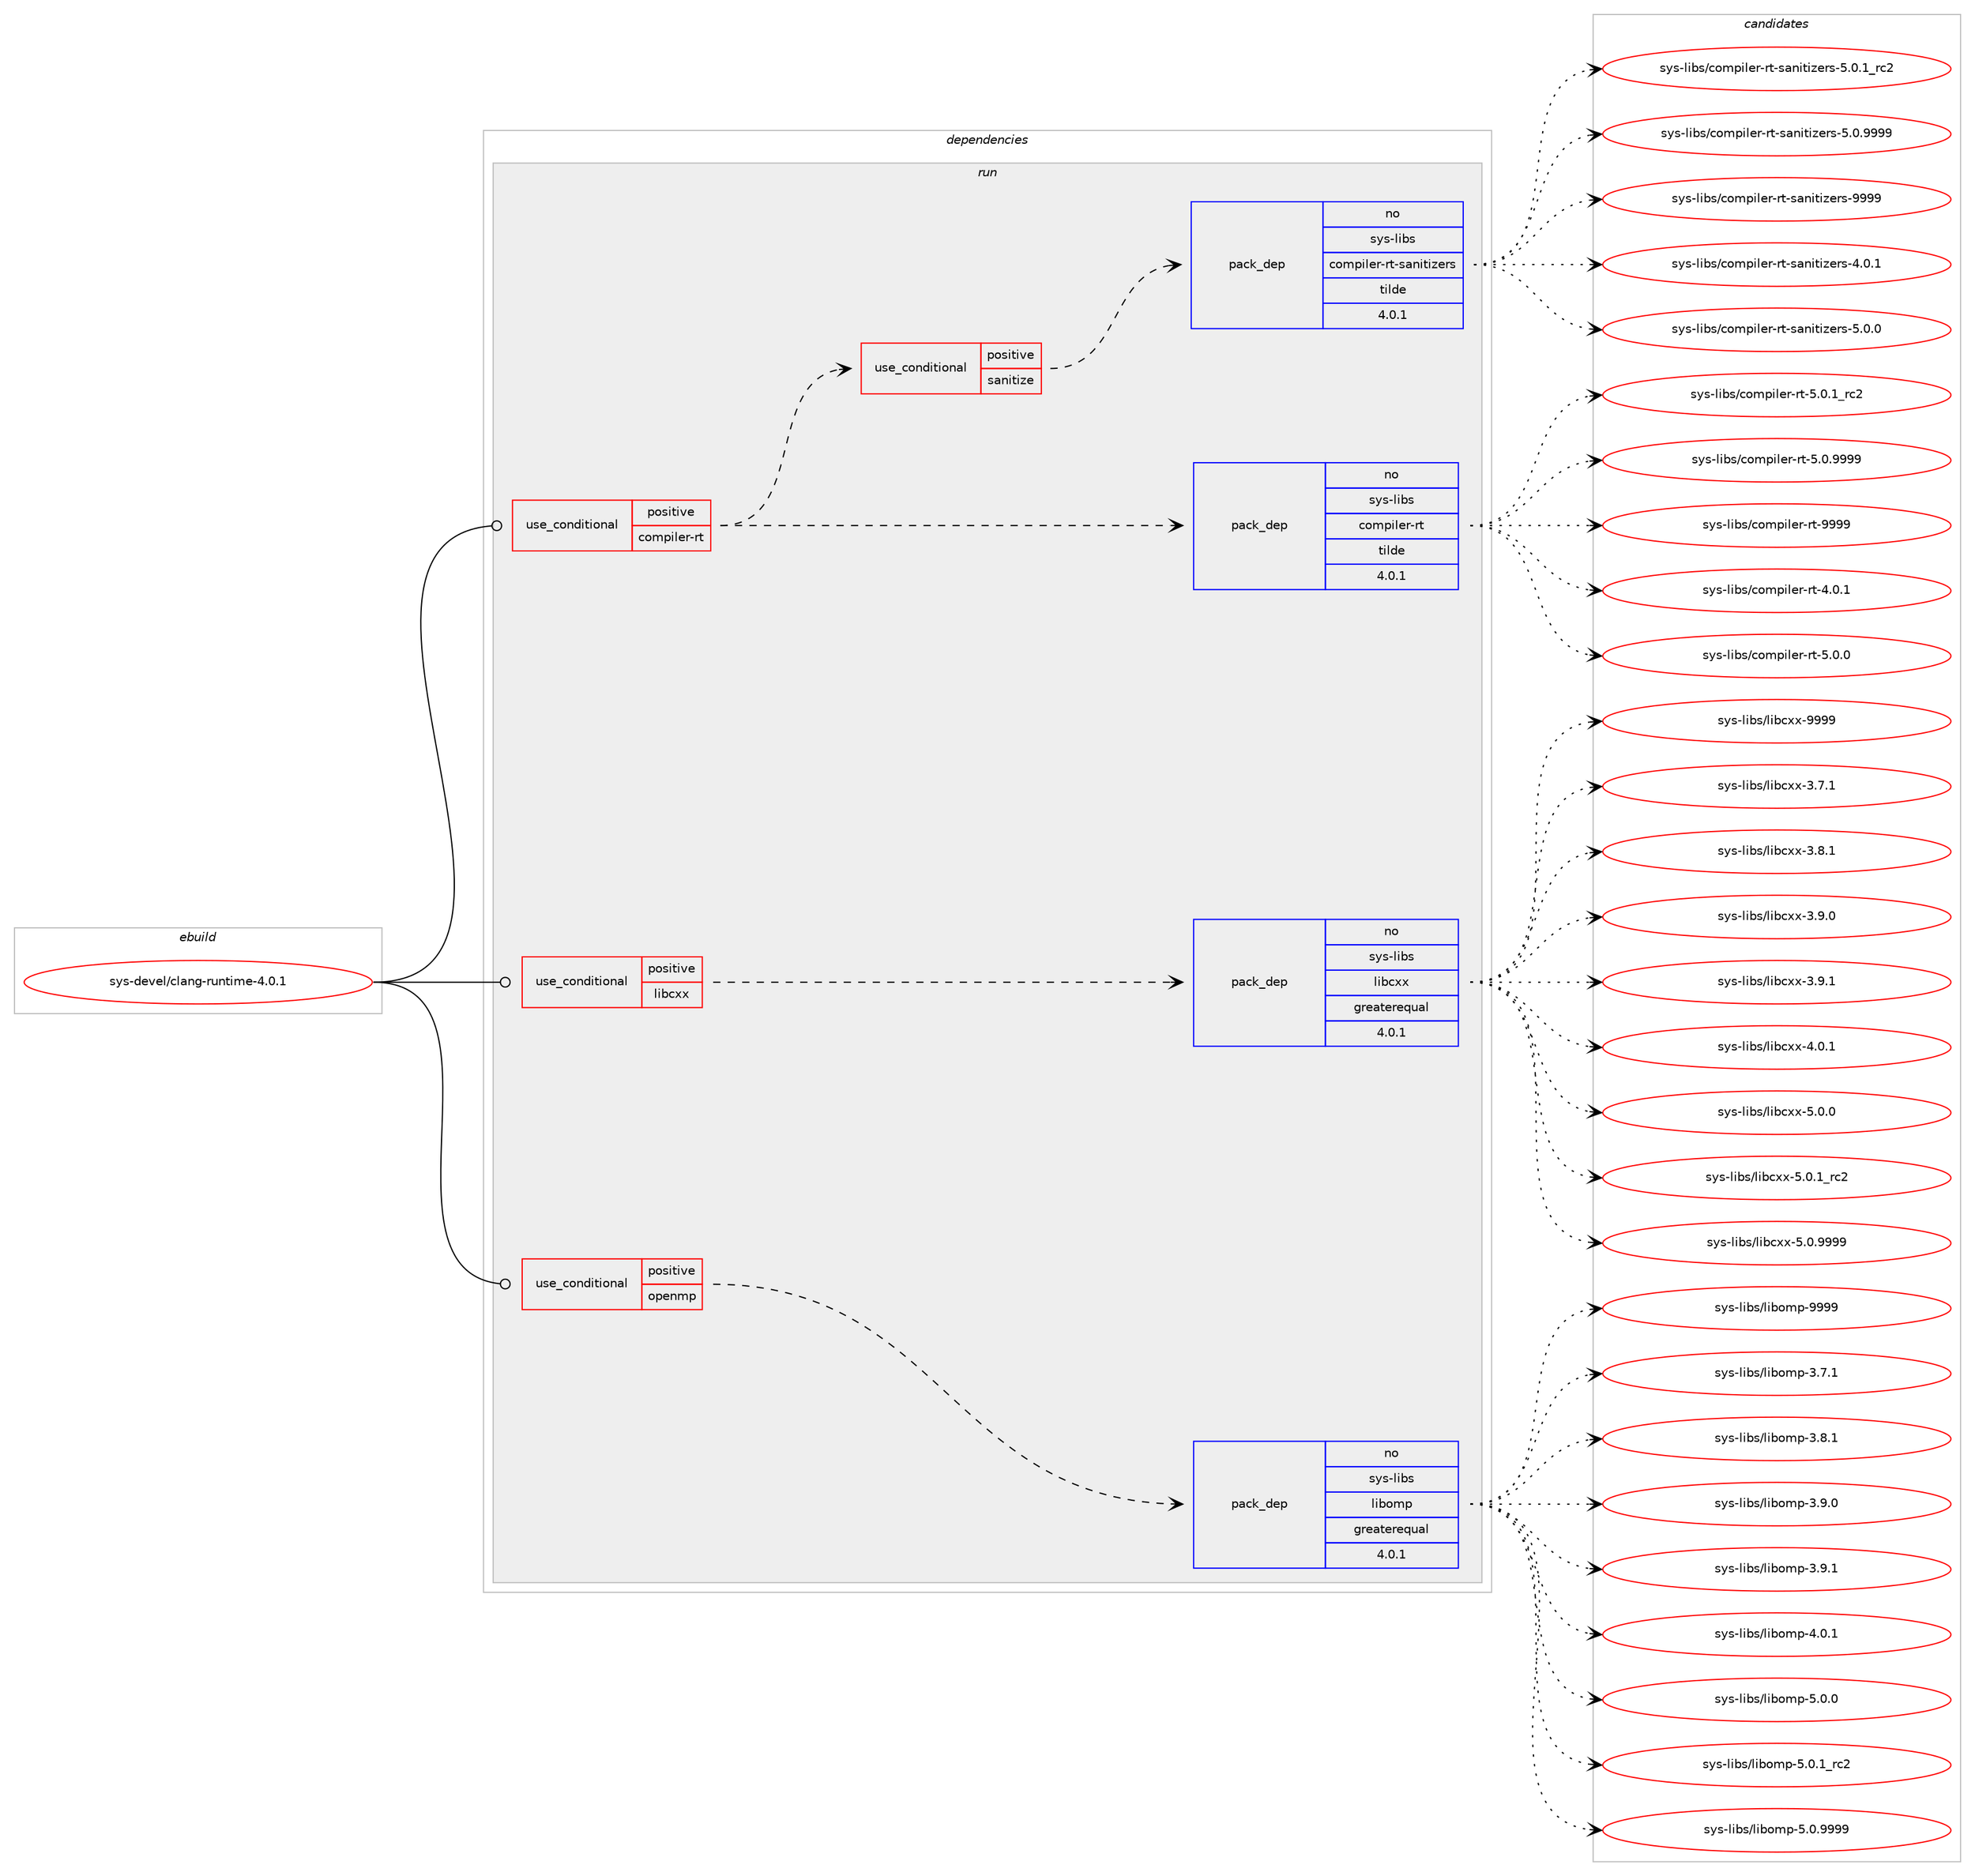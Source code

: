 digraph prolog {

# *************
# Graph options
# *************

newrank=true;
concentrate=true;
compound=true;
graph [rankdir=LR,fontname=Helvetica,fontsize=10,ranksep=1.5];#, ranksep=2.5, nodesep=0.2];
edge  [arrowhead=vee];
node  [fontname=Helvetica,fontsize=10];

# **********
# The ebuild
# **********

subgraph cluster_leftcol {
color=gray;
rank=same;
label=<<i>ebuild</i>>;
id [label="sys-devel/clang-runtime-4.0.1", color=red, width=4, href="../sys-devel/clang-runtime-4.0.1.svg"];
}

# ****************
# The dependencies
# ****************

subgraph cluster_midcol {
color=gray;
label=<<i>dependencies</i>>;
subgraph cluster_compile {
fillcolor="#eeeeee";
style=filled;
label=<<i>compile</i>>;
}
subgraph cluster_compileandrun {
fillcolor="#eeeeee";
style=filled;
label=<<i>compile and run</i>>;
}
subgraph cluster_run {
fillcolor="#eeeeee";
style=filled;
label=<<i>run</i>>;
subgraph cond586 {
dependency4839 [label=<<TABLE BORDER="0" CELLBORDER="1" CELLSPACING="0" CELLPADDING="4"><TR><TD ROWSPAN="3" CELLPADDING="10">use_conditional</TD></TR><TR><TD>positive</TD></TR><TR><TD>compiler-rt</TD></TR></TABLE>>, shape=none, color=red];
subgraph pack4211 {
dependency4840 [label=<<TABLE BORDER="0" CELLBORDER="1" CELLSPACING="0" CELLPADDING="4" WIDTH="220"><TR><TD ROWSPAN="6" CELLPADDING="30">pack_dep</TD></TR><TR><TD WIDTH="110">no</TD></TR><TR><TD>sys-libs</TD></TR><TR><TD>compiler-rt</TD></TR><TR><TD>tilde</TD></TR><TR><TD>4.0.1</TD></TR></TABLE>>, shape=none, color=blue];
}
dependency4839:e -> dependency4840:w [weight=20,style="dashed",arrowhead="vee"];
subgraph cond587 {
dependency4841 [label=<<TABLE BORDER="0" CELLBORDER="1" CELLSPACING="0" CELLPADDING="4"><TR><TD ROWSPAN="3" CELLPADDING="10">use_conditional</TD></TR><TR><TD>positive</TD></TR><TR><TD>sanitize</TD></TR></TABLE>>, shape=none, color=red];
subgraph pack4212 {
dependency4842 [label=<<TABLE BORDER="0" CELLBORDER="1" CELLSPACING="0" CELLPADDING="4" WIDTH="220"><TR><TD ROWSPAN="6" CELLPADDING="30">pack_dep</TD></TR><TR><TD WIDTH="110">no</TD></TR><TR><TD>sys-libs</TD></TR><TR><TD>compiler-rt-sanitizers</TD></TR><TR><TD>tilde</TD></TR><TR><TD>4.0.1</TD></TR></TABLE>>, shape=none, color=blue];
}
dependency4841:e -> dependency4842:w [weight=20,style="dashed",arrowhead="vee"];
}
dependency4839:e -> dependency4841:w [weight=20,style="dashed",arrowhead="vee"];
}
id:e -> dependency4839:w [weight=20,style="solid",arrowhead="odot"];
subgraph cond588 {
dependency4843 [label=<<TABLE BORDER="0" CELLBORDER="1" CELLSPACING="0" CELLPADDING="4"><TR><TD ROWSPAN="3" CELLPADDING="10">use_conditional</TD></TR><TR><TD>positive</TD></TR><TR><TD>libcxx</TD></TR></TABLE>>, shape=none, color=red];
subgraph pack4213 {
dependency4844 [label=<<TABLE BORDER="0" CELLBORDER="1" CELLSPACING="0" CELLPADDING="4" WIDTH="220"><TR><TD ROWSPAN="6" CELLPADDING="30">pack_dep</TD></TR><TR><TD WIDTH="110">no</TD></TR><TR><TD>sys-libs</TD></TR><TR><TD>libcxx</TD></TR><TR><TD>greaterequal</TD></TR><TR><TD>4.0.1</TD></TR></TABLE>>, shape=none, color=blue];
}
dependency4843:e -> dependency4844:w [weight=20,style="dashed",arrowhead="vee"];
}
id:e -> dependency4843:w [weight=20,style="solid",arrowhead="odot"];
subgraph cond589 {
dependency4845 [label=<<TABLE BORDER="0" CELLBORDER="1" CELLSPACING="0" CELLPADDING="4"><TR><TD ROWSPAN="3" CELLPADDING="10">use_conditional</TD></TR><TR><TD>positive</TD></TR><TR><TD>openmp</TD></TR></TABLE>>, shape=none, color=red];
subgraph pack4214 {
dependency4846 [label=<<TABLE BORDER="0" CELLBORDER="1" CELLSPACING="0" CELLPADDING="4" WIDTH="220"><TR><TD ROWSPAN="6" CELLPADDING="30">pack_dep</TD></TR><TR><TD WIDTH="110">no</TD></TR><TR><TD>sys-libs</TD></TR><TR><TD>libomp</TD></TR><TR><TD>greaterequal</TD></TR><TR><TD>4.0.1</TD></TR></TABLE>>, shape=none, color=blue];
}
dependency4845:e -> dependency4846:w [weight=20,style="dashed",arrowhead="vee"];
}
id:e -> dependency4845:w [weight=20,style="solid",arrowhead="odot"];
}
}

# **************
# The candidates
# **************

subgraph cluster_choices {
rank=same;
color=gray;
label=<<i>candidates</i>>;

subgraph choice4211 {
color=black;
nodesep=1;
choice1151211154510810598115479911110911210510810111445114116455246484649 [label="sys-libs/compiler-rt-4.0.1", color=red, width=4,href="../sys-libs/compiler-rt-4.0.1.svg"];
choice1151211154510810598115479911110911210510810111445114116455346484648 [label="sys-libs/compiler-rt-5.0.0", color=red, width=4,href="../sys-libs/compiler-rt-5.0.0.svg"];
choice1151211154510810598115479911110911210510810111445114116455346484649951149950 [label="sys-libs/compiler-rt-5.0.1_rc2", color=red, width=4,href="../sys-libs/compiler-rt-5.0.1_rc2.svg"];
choice1151211154510810598115479911110911210510810111445114116455346484657575757 [label="sys-libs/compiler-rt-5.0.9999", color=red, width=4,href="../sys-libs/compiler-rt-5.0.9999.svg"];
choice11512111545108105981154799111109112105108101114451141164557575757 [label="sys-libs/compiler-rt-9999", color=red, width=4,href="../sys-libs/compiler-rt-9999.svg"];
dependency4840:e -> choice1151211154510810598115479911110911210510810111445114116455246484649:w [style=dotted,weight="100"];
dependency4840:e -> choice1151211154510810598115479911110911210510810111445114116455346484648:w [style=dotted,weight="100"];
dependency4840:e -> choice1151211154510810598115479911110911210510810111445114116455346484649951149950:w [style=dotted,weight="100"];
dependency4840:e -> choice1151211154510810598115479911110911210510810111445114116455346484657575757:w [style=dotted,weight="100"];
dependency4840:e -> choice11512111545108105981154799111109112105108101114451141164557575757:w [style=dotted,weight="100"];
}
subgraph choice4212 {
color=black;
nodesep=1;
choice11512111545108105981154799111109112105108101114451141164511597110105116105122101114115455246484649 [label="sys-libs/compiler-rt-sanitizers-4.0.1", color=red, width=4,href="../sys-libs/compiler-rt-sanitizers-4.0.1.svg"];
choice11512111545108105981154799111109112105108101114451141164511597110105116105122101114115455346484648 [label="sys-libs/compiler-rt-sanitizers-5.0.0", color=red, width=4,href="../sys-libs/compiler-rt-sanitizers-5.0.0.svg"];
choice11512111545108105981154799111109112105108101114451141164511597110105116105122101114115455346484649951149950 [label="sys-libs/compiler-rt-sanitizers-5.0.1_rc2", color=red, width=4,href="../sys-libs/compiler-rt-sanitizers-5.0.1_rc2.svg"];
choice11512111545108105981154799111109112105108101114451141164511597110105116105122101114115455346484657575757 [label="sys-libs/compiler-rt-sanitizers-5.0.9999", color=red, width=4,href="../sys-libs/compiler-rt-sanitizers-5.0.9999.svg"];
choice115121115451081059811547991111091121051081011144511411645115971101051161051221011141154557575757 [label="sys-libs/compiler-rt-sanitizers-9999", color=red, width=4,href="../sys-libs/compiler-rt-sanitizers-9999.svg"];
dependency4842:e -> choice11512111545108105981154799111109112105108101114451141164511597110105116105122101114115455246484649:w [style=dotted,weight="100"];
dependency4842:e -> choice11512111545108105981154799111109112105108101114451141164511597110105116105122101114115455346484648:w [style=dotted,weight="100"];
dependency4842:e -> choice11512111545108105981154799111109112105108101114451141164511597110105116105122101114115455346484649951149950:w [style=dotted,weight="100"];
dependency4842:e -> choice11512111545108105981154799111109112105108101114451141164511597110105116105122101114115455346484657575757:w [style=dotted,weight="100"];
dependency4842:e -> choice115121115451081059811547991111091121051081011144511411645115971101051161051221011141154557575757:w [style=dotted,weight="100"];
}
subgraph choice4213 {
color=black;
nodesep=1;
choice1151211154510810598115471081059899120120455146554649 [label="sys-libs/libcxx-3.7.1", color=red, width=4,href="../sys-libs/libcxx-3.7.1.svg"];
choice1151211154510810598115471081059899120120455146564649 [label="sys-libs/libcxx-3.8.1", color=red, width=4,href="../sys-libs/libcxx-3.8.1.svg"];
choice1151211154510810598115471081059899120120455146574648 [label="sys-libs/libcxx-3.9.0", color=red, width=4,href="../sys-libs/libcxx-3.9.0.svg"];
choice1151211154510810598115471081059899120120455146574649 [label="sys-libs/libcxx-3.9.1", color=red, width=4,href="../sys-libs/libcxx-3.9.1.svg"];
choice1151211154510810598115471081059899120120455246484649 [label="sys-libs/libcxx-4.0.1", color=red, width=4,href="../sys-libs/libcxx-4.0.1.svg"];
choice1151211154510810598115471081059899120120455346484648 [label="sys-libs/libcxx-5.0.0", color=red, width=4,href="../sys-libs/libcxx-5.0.0.svg"];
choice1151211154510810598115471081059899120120455346484649951149950 [label="sys-libs/libcxx-5.0.1_rc2", color=red, width=4,href="../sys-libs/libcxx-5.0.1_rc2.svg"];
choice1151211154510810598115471081059899120120455346484657575757 [label="sys-libs/libcxx-5.0.9999", color=red, width=4,href="../sys-libs/libcxx-5.0.9999.svg"];
choice11512111545108105981154710810598991201204557575757 [label="sys-libs/libcxx-9999", color=red, width=4,href="../sys-libs/libcxx-9999.svg"];
dependency4844:e -> choice1151211154510810598115471081059899120120455146554649:w [style=dotted,weight="100"];
dependency4844:e -> choice1151211154510810598115471081059899120120455146564649:w [style=dotted,weight="100"];
dependency4844:e -> choice1151211154510810598115471081059899120120455146574648:w [style=dotted,weight="100"];
dependency4844:e -> choice1151211154510810598115471081059899120120455146574649:w [style=dotted,weight="100"];
dependency4844:e -> choice1151211154510810598115471081059899120120455246484649:w [style=dotted,weight="100"];
dependency4844:e -> choice1151211154510810598115471081059899120120455346484648:w [style=dotted,weight="100"];
dependency4844:e -> choice1151211154510810598115471081059899120120455346484649951149950:w [style=dotted,weight="100"];
dependency4844:e -> choice1151211154510810598115471081059899120120455346484657575757:w [style=dotted,weight="100"];
dependency4844:e -> choice11512111545108105981154710810598991201204557575757:w [style=dotted,weight="100"];
}
subgraph choice4214 {
color=black;
nodesep=1;
choice11512111545108105981154710810598111109112455146554649 [label="sys-libs/libomp-3.7.1", color=red, width=4,href="../sys-libs/libomp-3.7.1.svg"];
choice11512111545108105981154710810598111109112455146564649 [label="sys-libs/libomp-3.8.1", color=red, width=4,href="../sys-libs/libomp-3.8.1.svg"];
choice11512111545108105981154710810598111109112455146574648 [label="sys-libs/libomp-3.9.0", color=red, width=4,href="../sys-libs/libomp-3.9.0.svg"];
choice11512111545108105981154710810598111109112455146574649 [label="sys-libs/libomp-3.9.1", color=red, width=4,href="../sys-libs/libomp-3.9.1.svg"];
choice11512111545108105981154710810598111109112455246484649 [label="sys-libs/libomp-4.0.1", color=red, width=4,href="../sys-libs/libomp-4.0.1.svg"];
choice11512111545108105981154710810598111109112455346484648 [label="sys-libs/libomp-5.0.0", color=red, width=4,href="../sys-libs/libomp-5.0.0.svg"];
choice11512111545108105981154710810598111109112455346484649951149950 [label="sys-libs/libomp-5.0.1_rc2", color=red, width=4,href="../sys-libs/libomp-5.0.1_rc2.svg"];
choice11512111545108105981154710810598111109112455346484657575757 [label="sys-libs/libomp-5.0.9999", color=red, width=4,href="../sys-libs/libomp-5.0.9999.svg"];
choice115121115451081059811547108105981111091124557575757 [label="sys-libs/libomp-9999", color=red, width=4,href="../sys-libs/libomp-9999.svg"];
dependency4846:e -> choice11512111545108105981154710810598111109112455146554649:w [style=dotted,weight="100"];
dependency4846:e -> choice11512111545108105981154710810598111109112455146564649:w [style=dotted,weight="100"];
dependency4846:e -> choice11512111545108105981154710810598111109112455146574648:w [style=dotted,weight="100"];
dependency4846:e -> choice11512111545108105981154710810598111109112455146574649:w [style=dotted,weight="100"];
dependency4846:e -> choice11512111545108105981154710810598111109112455246484649:w [style=dotted,weight="100"];
dependency4846:e -> choice11512111545108105981154710810598111109112455346484648:w [style=dotted,weight="100"];
dependency4846:e -> choice11512111545108105981154710810598111109112455346484649951149950:w [style=dotted,weight="100"];
dependency4846:e -> choice11512111545108105981154710810598111109112455346484657575757:w [style=dotted,weight="100"];
dependency4846:e -> choice115121115451081059811547108105981111091124557575757:w [style=dotted,weight="100"];
}
}

}
